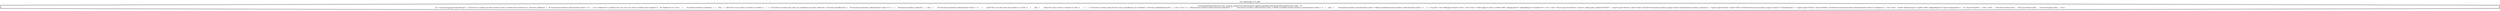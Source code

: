 digraph cfg {
  label="xss_index.php_113_dep";
  labelloc=t;
  n1 [shape=doubleoctagon, label="/Users/peddy/git/unitn/security_testing_project/schoolmate/fixed_application/php/schoolmate/ManageTeachers.php : 52\nLit: <script language='JavaScript'>  // Function to make sure the teacher wants to delete the teacher(s) //  function validate()  {   if( document.teachers.selectteacher.value > 0 )   {	var confirmed = confirm(\"Are you sure you want to delete this teacher?\");	if( confirmed == true )	{	 document.teachers.submit();	}   }   else   {	alert('You must select a teacher to delete.');   }  }  // Function to make sure only one checkbox has been selected //  function checkboxes()  {   if( document.teachers.selectteacher.value == 1 )   {	document.teachers.submit();   }   else   {	if( document.teachers.selectteacher.value > 1 )	{	 alert('You can only edit one teacher at a time.');	}	else	{	 alert('You must select a teacher to edit.');	}   }  }  // Function to keep track of how many checkboxes are checked //  function updateboxes(row)  {   row = row + 2;   if(document.teachers.elements[row].checked)   {	document.teachers.selectteacher.value = Math.round(document.teachers.selectteacher.value) + 1;   }   else   {	document.teachers.selectteacher.value = Math.round(document.teachers.selectteacher.value) - 1;   }  } </script> <h1>Manage Teachers</h1> <br><br> <table align='center' width='400' cellspacing='0' cellpadding='0' border='0'> <tr> <td> <form name='teachers' action='./index.php' method='POST'>  <input type='button' value='Add' onClick='document.teachers.page2.value=16;document.teachers.submit();'>  <input type='button' value='Edit' onClick='document.teachers.page2.value=17;checkboxes();'>  <input type='button' value='Delete' onClick='document.teachers.deleteteacher.value=1;validate();'>  <br><br>  <table cellspacing='0' width='400' cellpadding='8' class='dynamiclist'>   <tr class='header'>	<td>&nbsp;</td>	<th>First Name</th>	<th>Last Name</th>	<th>Username</th>   </tr>\n"];
}
